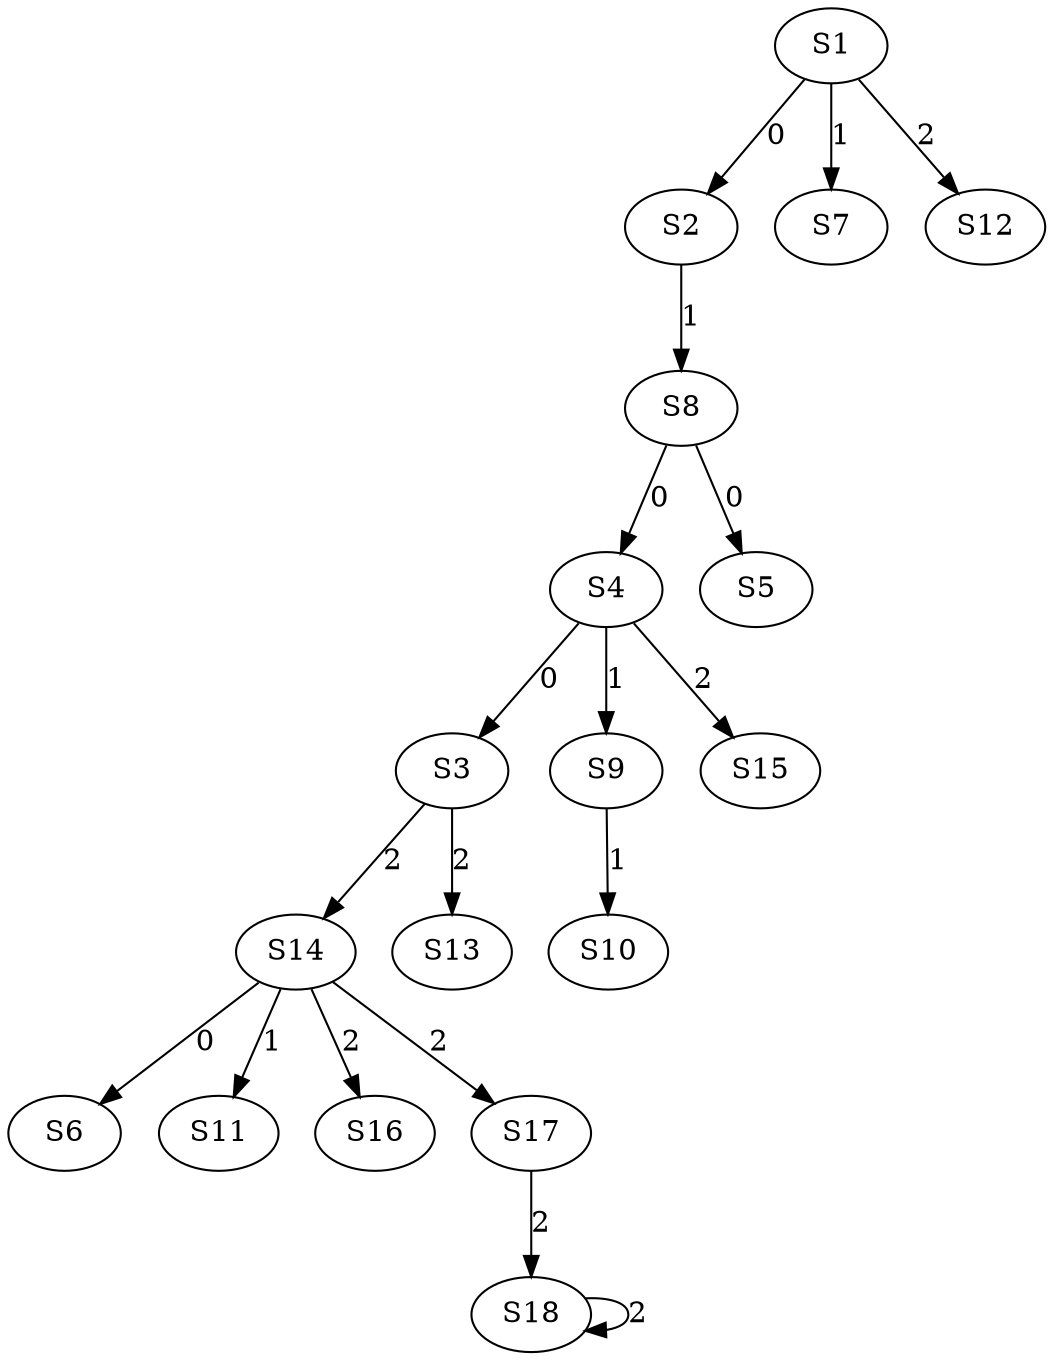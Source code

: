 strict digraph {
	S1 -> S2 [ label = 0 ];
	S4 -> S3 [ label = 0 ];
	S8 -> S4 [ label = 0 ];
	S8 -> S5 [ label = 0 ];
	S14 -> S6 [ label = 0 ];
	S1 -> S7 [ label = 1 ];
	S2 -> S8 [ label = 1 ];
	S4 -> S9 [ label = 1 ];
	S9 -> S10 [ label = 1 ];
	S14 -> S11 [ label = 1 ];
	S1 -> S12 [ label = 2 ];
	S3 -> S13 [ label = 2 ];
	S3 -> S14 [ label = 2 ];
	S4 -> S15 [ label = 2 ];
	S14 -> S16 [ label = 2 ];
	S14 -> S17 [ label = 2 ];
	S18 -> S18 [ label = 2 ];
	S17 -> S18 [ label = 2 ];
}